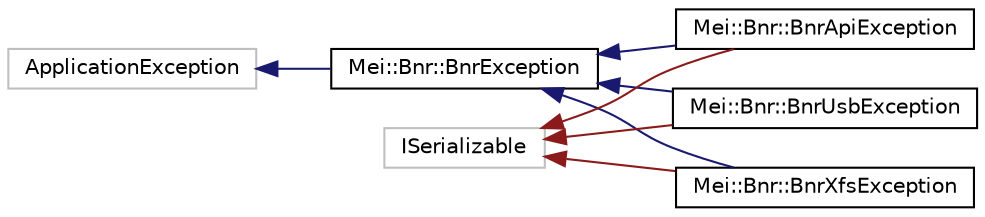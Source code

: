 digraph "Graphical Class Hierarchy"
{
  edge [fontname="Helvetica",fontsize="10",labelfontname="Helvetica",labelfontsize="10"];
  node [fontname="Helvetica",fontsize="10",shape=record];
  rankdir="LR";
  Node1 [label="ApplicationException",height=0.2,width=0.4,color="grey75", fillcolor="white", style="filled"];
  Node1 -> Node2 [dir="back",color="midnightblue",fontsize="10",style="solid",fontname="Helvetica"];
  Node2 [label="Mei::Bnr::BnrException",height=0.2,width=0.4,color="black", fillcolor="white", style="filled",URL="$a00018.html",tooltip="Derive from Application Exception and is the base class for Api Usb and Xfs Error Exceptions..."];
  Node2 -> Node3 [dir="back",color="midnightblue",fontsize="10",style="solid",fontname="Helvetica"];
  Node3 [label="Mei::Bnr::BnrApiException",height=0.2,width=0.4,color="black", fillcolor="white", style="filled",URL="$a00017.html",tooltip="API category exception. "];
  Node2 -> Node4 [dir="back",color="midnightblue",fontsize="10",style="solid",fontname="Helvetica"];
  Node4 [label="Mei::Bnr::BnrUsbException",height=0.2,width=0.4,color="black", fillcolor="white", style="filled",URL="$a00021.html",tooltip="USB category exception. "];
  Node2 -> Node5 [dir="back",color="midnightblue",fontsize="10",style="solid",fontname="Helvetica"];
  Node5 [label="Mei::Bnr::BnrXfsException",height=0.2,width=0.4,color="black", fillcolor="white", style="filled",URL="$a00022.html",tooltip="XFS category exception. "];
  Node6 [label="ISerializable",height=0.2,width=0.4,color="grey75", fillcolor="white", style="filled"];
  Node6 -> Node3 [dir="back",color="firebrick4",fontsize="10",style="solid",fontname="Helvetica"];
  Node6 -> Node4 [dir="back",color="firebrick4",fontsize="10",style="solid",fontname="Helvetica"];
  Node6 -> Node5 [dir="back",color="firebrick4",fontsize="10",style="solid",fontname="Helvetica"];
}
